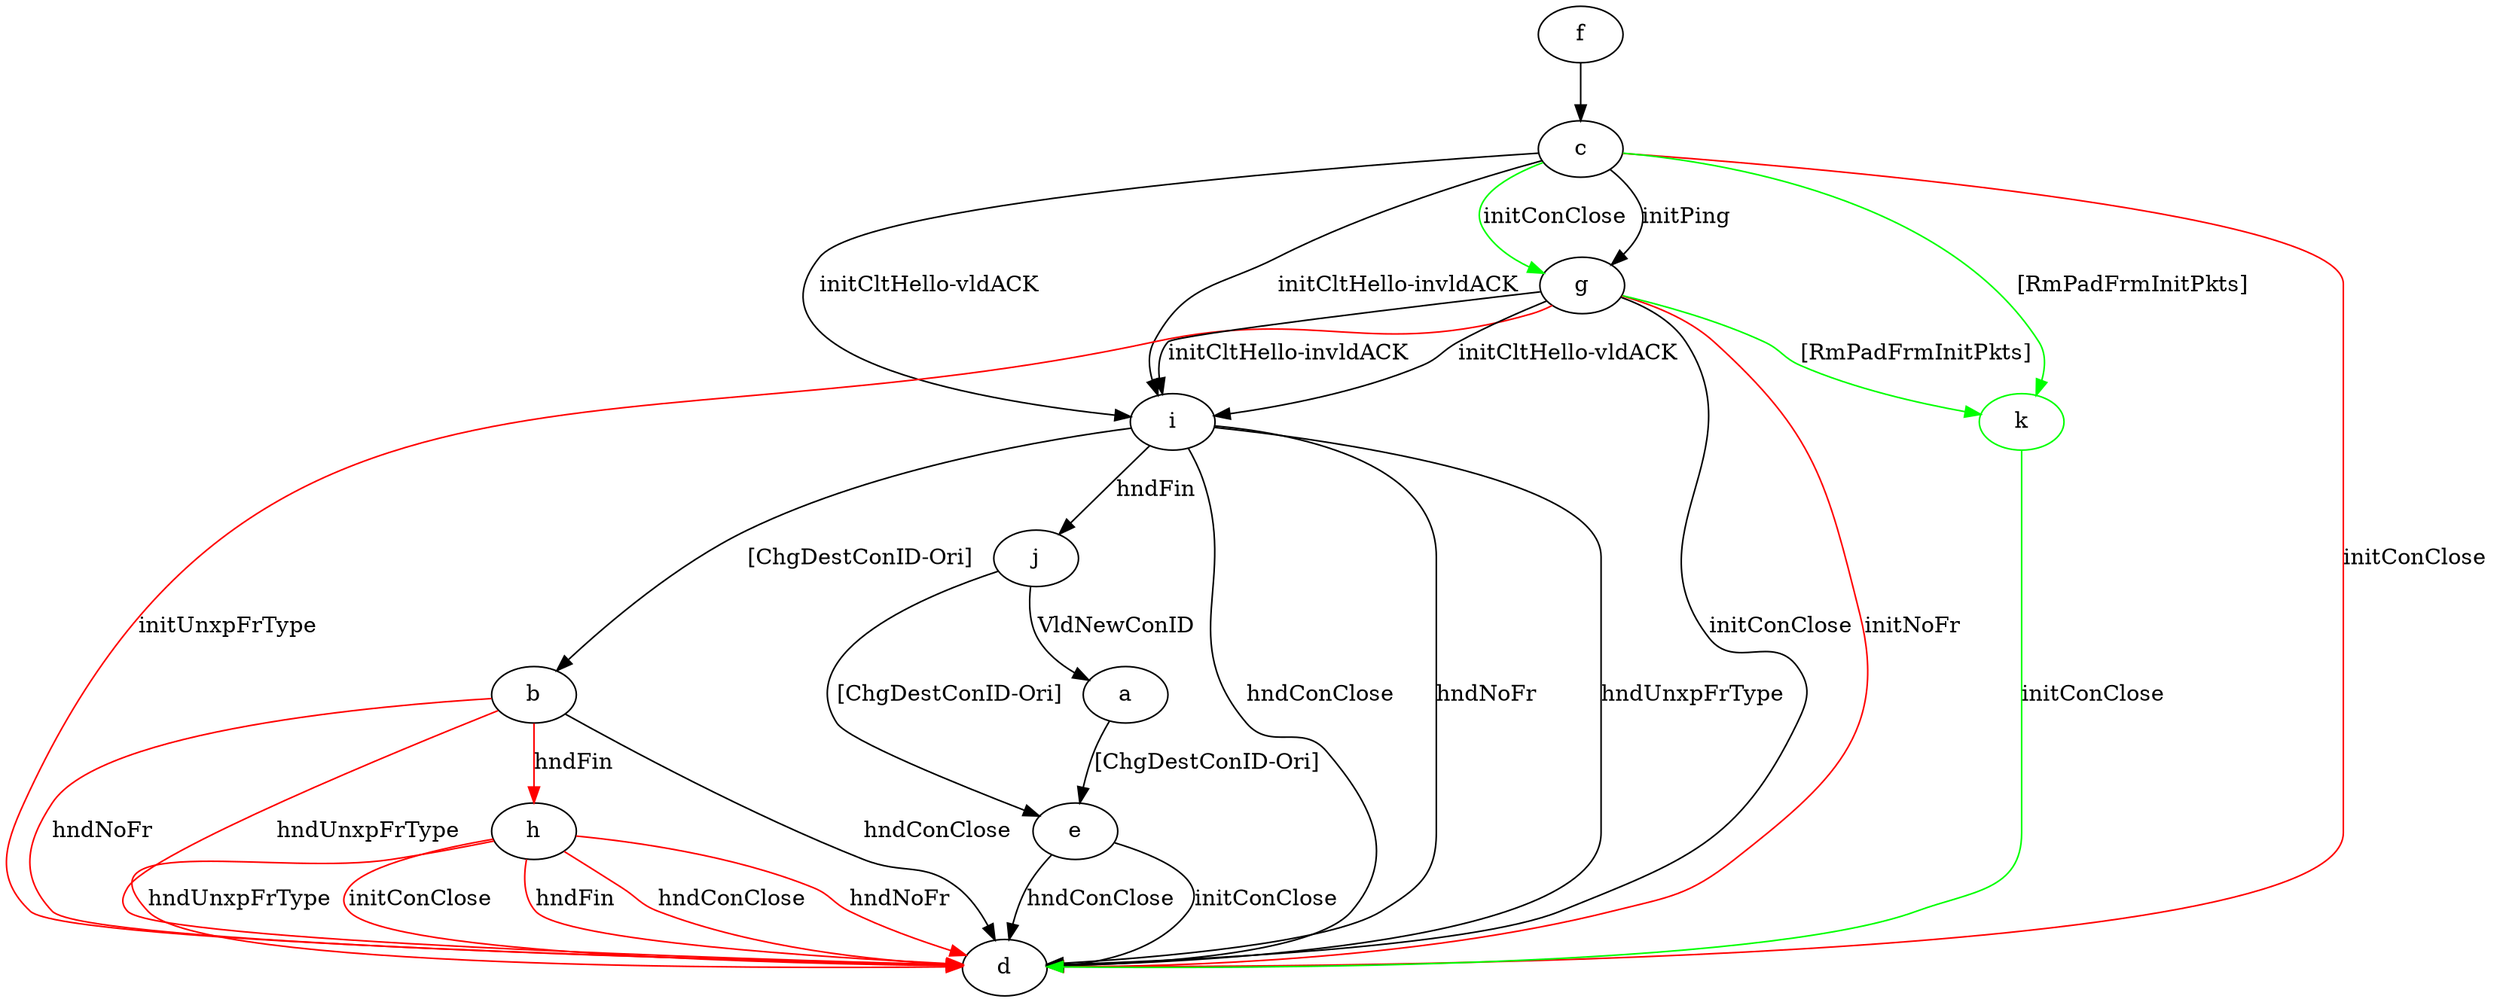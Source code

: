 digraph "" {
	a -> e	[key=0,
		label="[ChgDestConID-Ori] "];
	b -> d	[key=0,
		label="hndConClose "];
	b -> d	[key=1,
		color=red,
		label="hndNoFr "];
	b -> d	[key=2,
		color=red,
		label="hndUnxpFrType "];
	b -> h	[key=0,
		color=red,
		label="hndFin "];
	c -> d	[key=0,
		color=red,
		label="initConClose "];
	c -> g	[key=0,
		label="initPing "];
	c -> g	[key=1,
		color=green,
		label="initConClose "];
	c -> i	[key=0,
		label="initCltHello-vldACK "];
	c -> i	[key=1,
		label="initCltHello-invldACK "];
	k	[color=green];
	c -> k	[key=0,
		color=green,
		label="[RmPadFrmInitPkts] "];
	e -> d	[key=0,
		label="initConClose "];
	e -> d	[key=1,
		label="hndConClose "];
	f -> c	[key=0];
	g -> d	[key=0,
		label="initConClose "];
	g -> d	[key=1,
		color=red,
		label="initNoFr "];
	g -> d	[key=2,
		color=red,
		label="initUnxpFrType "];
	g -> i	[key=0,
		label="initCltHello-vldACK "];
	g -> i	[key=1,
		label="initCltHello-invldACK "];
	g -> k	[key=0,
		color=green,
		label="[RmPadFrmInitPkts] "];
	h -> d	[key=0,
		color=red,
		label="initConClose "];
	h -> d	[key=1,
		color=red,
		label="hndFin "];
	h -> d	[key=2,
		color=red,
		label="hndConClose "];
	h -> d	[key=3,
		color=red,
		label="hndNoFr "];
	h -> d	[key=4,
		color=red,
		label="hndUnxpFrType "];
	i -> b	[key=0,
		label="[ChgDestConID-Ori] "];
	i -> d	[key=0,
		label="hndConClose "];
	i -> d	[key=1,
		label="hndNoFr "];
	i -> d	[key=2,
		label="hndUnxpFrType "];
	i -> j	[key=0,
		label="hndFin "];
	j -> a	[key=0,
		label="VldNewConID "];
	j -> e	[key=0,
		label="[ChgDestConID-Ori] "];
	k -> d	[key=0,
		color=green,
		label="initConClose "];
}
